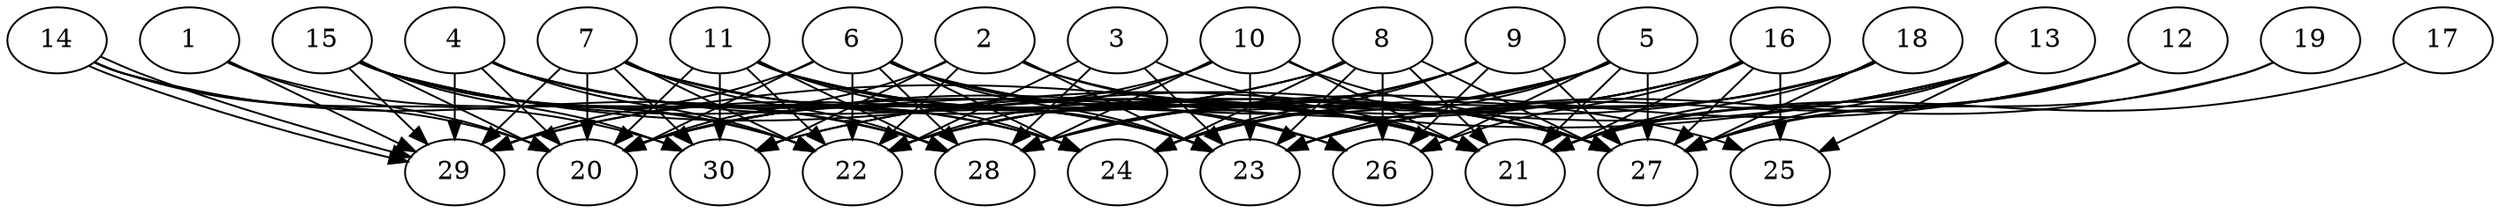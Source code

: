 // DAG automatically generated by daggen at Thu Oct  3 14:04:18 2019
// ./daggen --dot -n 30 --ccr 0.5 --fat 0.9 --regular 0.9 --density 0.7 --mindata 5242880 --maxdata 52428800 
digraph G {
  1 [size="50010112", alpha="0.05", expect_size="25005056"] 
  1 -> 20 [size ="25005056"]
  1 -> 22 [size ="25005056"]
  1 -> 29 [size ="25005056"]
  2 [size="89071616", alpha="0.04", expect_size="44535808"] 
  2 -> 20 [size ="44535808"]
  2 -> 21 [size ="44535808"]
  2 -> 22 [size ="44535808"]
  2 -> 23 [size ="44535808"]
  2 -> 27 [size ="44535808"]
  2 -> 30 [size ="44535808"]
  3 [size="53336064", alpha="0.02", expect_size="26668032"] 
  3 -> 21 [size ="26668032"]
  3 -> 22 [size ="26668032"]
  3 -> 23 [size ="26668032"]
  3 -> 28 [size ="26668032"]
  4 [size="37603328", alpha="0.01", expect_size="18801664"] 
  4 -> 20 [size ="18801664"]
  4 -> 21 [size ="18801664"]
  4 -> 22 [size ="18801664"]
  4 -> 23 [size ="18801664"]
  4 -> 24 [size ="18801664"]
  4 -> 29 [size ="18801664"]
  5 [size="15726592", alpha="0.08", expect_size="7863296"] 
  5 -> 20 [size ="7863296"]
  5 -> 21 [size ="7863296"]
  5 -> 23 [size ="7863296"]
  5 -> 24 [size ="7863296"]
  5 -> 26 [size ="7863296"]
  5 -> 27 [size ="7863296"]
  5 -> 28 [size ="7863296"]
  6 [size="38756352", alpha="0.19", expect_size="19378176"] 
  6 -> 20 [size ="19378176"]
  6 -> 21 [size ="19378176"]
  6 -> 22 [size ="19378176"]
  6 -> 23 [size ="19378176"]
  6 -> 24 [size ="19378176"]
  6 -> 25 [size ="19378176"]
  6 -> 26 [size ="19378176"]
  6 -> 28 [size ="19378176"]
  6 -> 29 [size ="19378176"]
  7 [size="13144064", alpha="0.11", expect_size="6572032"] 
  7 -> 20 [size ="6572032"]
  7 -> 21 [size ="6572032"]
  7 -> 22 [size ="6572032"]
  7 -> 23 [size ="6572032"]
  7 -> 27 [size ="6572032"]
  7 -> 28 [size ="6572032"]
  7 -> 29 [size ="6572032"]
  7 -> 30 [size ="6572032"]
  8 [size="38014976", alpha="0.18", expect_size="19007488"] 
  8 -> 20 [size ="19007488"]
  8 -> 21 [size ="19007488"]
  8 -> 23 [size ="19007488"]
  8 -> 24 [size ="19007488"]
  8 -> 26 [size ="19007488"]
  8 -> 27 [size ="19007488"]
  8 -> 29 [size ="19007488"]
  9 [size="58599424", alpha="0.16", expect_size="29299712"] 
  9 -> 22 [size ="29299712"]
  9 -> 24 [size ="29299712"]
  9 -> 26 [size ="29299712"]
  9 -> 27 [size ="29299712"]
  9 -> 28 [size ="29299712"]
  10 [size="40683520", alpha="0.18", expect_size="20341760"] 
  10 -> 20 [size ="20341760"]
  10 -> 21 [size ="20341760"]
  10 -> 22 [size ="20341760"]
  10 -> 23 [size ="20341760"]
  10 -> 27 [size ="20341760"]
  10 -> 28 [size ="20341760"]
  11 [size="98904064", alpha="0.03", expect_size="49452032"] 
  11 -> 20 [size ="49452032"]
  11 -> 21 [size ="49452032"]
  11 -> 22 [size ="49452032"]
  11 -> 23 [size ="49452032"]
  11 -> 24 [size ="49452032"]
  11 -> 27 [size ="49452032"]
  11 -> 28 [size ="49452032"]
  11 -> 30 [size ="49452032"]
  12 [size="29612032", alpha="0.10", expect_size="14806016"] 
  12 -> 21 [size ="14806016"]
  12 -> 23 [size ="14806016"]
  12 -> 27 [size ="14806016"]
  12 -> 28 [size ="14806016"]
  13 [size="50104320", alpha="0.03", expect_size="25052160"] 
  13 -> 21 [size ="25052160"]
  13 -> 25 [size ="25052160"]
  13 -> 27 [size ="25052160"]
  13 -> 29 [size ="25052160"]
  13 -> 30 [size ="25052160"]
  14 [size="60733440", alpha="0.14", expect_size="30366720"] 
  14 -> 20 [size ="30366720"]
  14 -> 28 [size ="30366720"]
  14 -> 29 [size ="30366720"]
  14 -> 29 [size ="30366720"]
  14 -> 30 [size ="30366720"]
  15 [size="66697216", alpha="0.11", expect_size="33348608"] 
  15 -> 20 [size ="33348608"]
  15 -> 22 [size ="33348608"]
  15 -> 24 [size ="33348608"]
  15 -> 26 [size ="33348608"]
  15 -> 27 [size ="33348608"]
  15 -> 28 [size ="33348608"]
  15 -> 29 [size ="33348608"]
  15 -> 30 [size ="33348608"]
  16 [size="103940096", alpha="0.19", expect_size="51970048"] 
  16 -> 20 [size ="51970048"]
  16 -> 21 [size ="51970048"]
  16 -> 22 [size ="51970048"]
  16 -> 25 [size ="51970048"]
  16 -> 26 [size ="51970048"]
  16 -> 27 [size ="51970048"]
  16 -> 30 [size ="51970048"]
  17 [size="97630208", alpha="0.01", expect_size="48815104"] 
  17 -> 21 [size ="48815104"]
  18 [size="53989376", alpha="0.03", expect_size="26994688"] 
  18 -> 21 [size ="26994688"]
  18 -> 22 [size ="26994688"]
  18 -> 23 [size ="26994688"]
  18 -> 24 [size ="26994688"]
  18 -> 27 [size ="26994688"]
  19 [size="45656064", alpha="0.11", expect_size="22828032"] 
  19 -> 23 [size ="22828032"]
  19 -> 27 [size ="22828032"]
  20 [size="25649152", alpha="0.05", expect_size="12824576"] 
  21 [size="15271936", alpha="0.08", expect_size="7635968"] 
  22 [size="30703616", alpha="0.07", expect_size="15351808"] 
  23 [size="77873152", alpha="0.15", expect_size="38936576"] 
  24 [size="91879424", alpha="0.09", expect_size="45939712"] 
  25 [size="62590976", alpha="0.04", expect_size="31295488"] 
  26 [size="19990528", alpha="0.05", expect_size="9995264"] 
  27 [size="14968832", alpha="0.06", expect_size="7484416"] 
  28 [size="20932608", alpha="0.14", expect_size="10466304"] 
  29 [size="34203648", alpha="0.11", expect_size="17101824"] 
  30 [size="88360960", alpha="0.15", expect_size="44180480"] 
}
